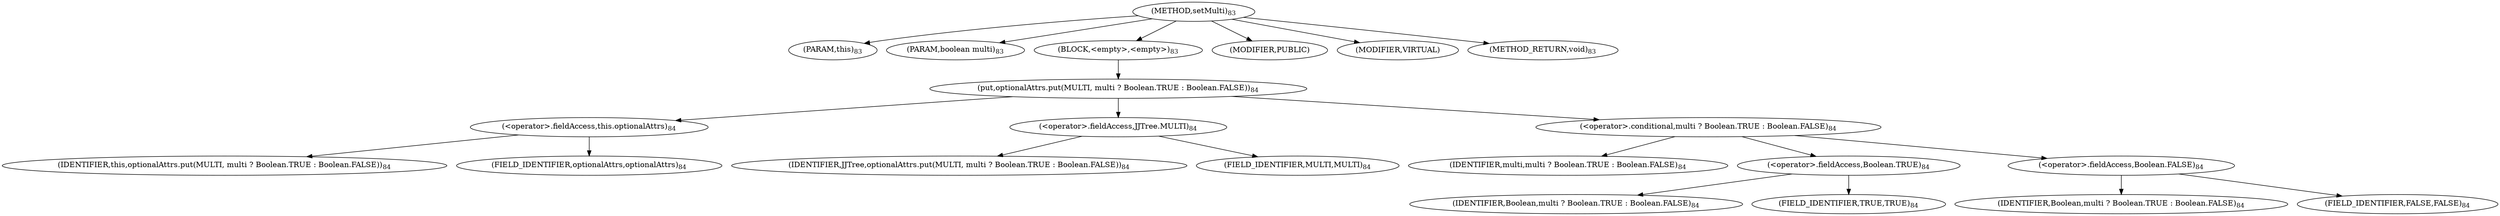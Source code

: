 digraph "setMulti" {  
"133" [label = <(METHOD,setMulti)<SUB>83</SUB>> ]
"134" [label = <(PARAM,this)<SUB>83</SUB>> ]
"135" [label = <(PARAM,boolean multi)<SUB>83</SUB>> ]
"136" [label = <(BLOCK,&lt;empty&gt;,&lt;empty&gt;)<SUB>83</SUB>> ]
"137" [label = <(put,optionalAttrs.put(MULTI, multi ? Boolean.TRUE : Boolean.FALSE))<SUB>84</SUB>> ]
"138" [label = <(&lt;operator&gt;.fieldAccess,this.optionalAttrs)<SUB>84</SUB>> ]
"139" [label = <(IDENTIFIER,this,optionalAttrs.put(MULTI, multi ? Boolean.TRUE : Boolean.FALSE))<SUB>84</SUB>> ]
"140" [label = <(FIELD_IDENTIFIER,optionalAttrs,optionalAttrs)<SUB>84</SUB>> ]
"141" [label = <(&lt;operator&gt;.fieldAccess,JJTree.MULTI)<SUB>84</SUB>> ]
"142" [label = <(IDENTIFIER,JJTree,optionalAttrs.put(MULTI, multi ? Boolean.TRUE : Boolean.FALSE))<SUB>84</SUB>> ]
"143" [label = <(FIELD_IDENTIFIER,MULTI,MULTI)<SUB>84</SUB>> ]
"144" [label = <(&lt;operator&gt;.conditional,multi ? Boolean.TRUE : Boolean.FALSE)<SUB>84</SUB>> ]
"145" [label = <(IDENTIFIER,multi,multi ? Boolean.TRUE : Boolean.FALSE)<SUB>84</SUB>> ]
"146" [label = <(&lt;operator&gt;.fieldAccess,Boolean.TRUE)<SUB>84</SUB>> ]
"147" [label = <(IDENTIFIER,Boolean,multi ? Boolean.TRUE : Boolean.FALSE)<SUB>84</SUB>> ]
"148" [label = <(FIELD_IDENTIFIER,TRUE,TRUE)<SUB>84</SUB>> ]
"149" [label = <(&lt;operator&gt;.fieldAccess,Boolean.FALSE)<SUB>84</SUB>> ]
"150" [label = <(IDENTIFIER,Boolean,multi ? Boolean.TRUE : Boolean.FALSE)<SUB>84</SUB>> ]
"151" [label = <(FIELD_IDENTIFIER,FALSE,FALSE)<SUB>84</SUB>> ]
"152" [label = <(MODIFIER,PUBLIC)> ]
"153" [label = <(MODIFIER,VIRTUAL)> ]
"154" [label = <(METHOD_RETURN,void)<SUB>83</SUB>> ]
  "133" -> "134" 
  "133" -> "135" 
  "133" -> "136" 
  "133" -> "152" 
  "133" -> "153" 
  "133" -> "154" 
  "136" -> "137" 
  "137" -> "138" 
  "137" -> "141" 
  "137" -> "144" 
  "138" -> "139" 
  "138" -> "140" 
  "141" -> "142" 
  "141" -> "143" 
  "144" -> "145" 
  "144" -> "146" 
  "144" -> "149" 
  "146" -> "147" 
  "146" -> "148" 
  "149" -> "150" 
  "149" -> "151" 
}
